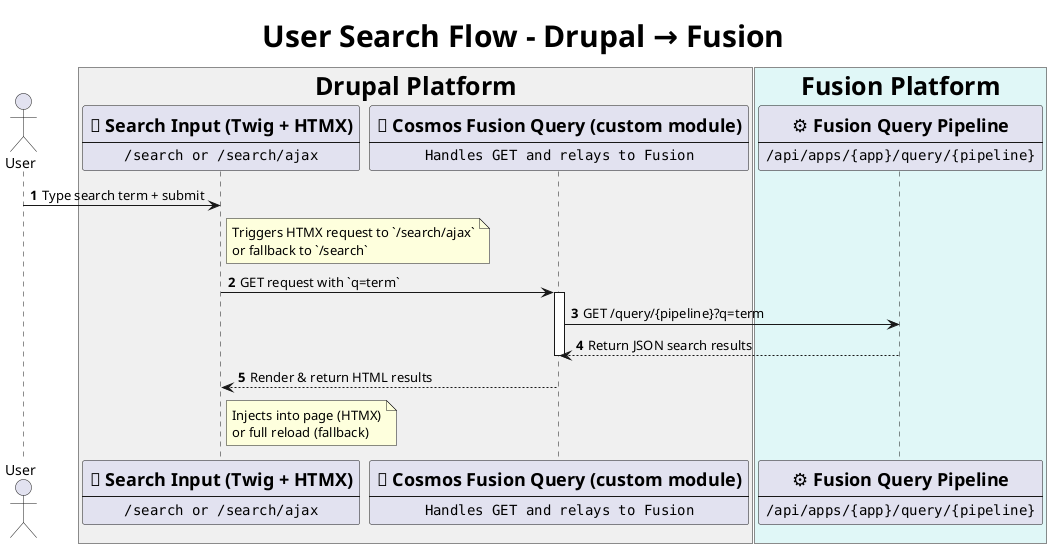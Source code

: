 @startuml

/' 
@id: SRCH-001
@file: SRCH-001--user-search-flow.puml
@title: User Search Flow – Drupal → Fusion
@type: sequence
@description: Basic user search triggered via HTMX (or fallback), handled by `cosmos_fusion_query` (a custom Drupal module) calling Fusion Query Pipeline.

📘 Scenario:
1. User enters a search term into a form rendered by a Drupal Twig template using HTMX.
2. The form sends a GET request to `/search/ajax` (HTMX) or `/search` (fallback).
3. The Drupal `CosmosFusionQuery` (custom module) controller forwards the query to Fusion’s Query Pipeline.
4. Fusion responds with JSON results.
5. Drupal renders the HTML response.
6. HTMX injects it dynamically or fallback reloads the page.

✅ Requirements:
• Actor for User.
• Search form lives in Drupal frontend (Twig).
• Use `CosmosFusionQuery` as the module handling search routes (custom).
• Show `/search/ajax` vs fallback flow.
• Show GET to Fusion query endpoint.
'/

<style>
  title {
    FontSize 30
  }
  box {
    FontSize 25
    .drupalPlatform {
      BackgroundColor #F0F0F0
    }
    .fusionPlatform {
      BackgroundColor #E0F7F7
    }
  }
</style>

title User Search Flow – Drupal → Fusion

autonumber

actor "User" as User

box "Drupal Platform" <<drupalPlatform>>
  participant SearchForm [
    =🔎 Search Input (Twig + HTMX)
    ----
    ""/search or /search/ajax""
  ]
  participant CosmosFusionQuery [
    =🔄 Cosmos Fusion Query (custom module)
    ----
    ""Handles GET and relays to Fusion""
  ]
end box

box "Fusion Platform" <<fusionPlatform>>
  participant FusionQueryAPI [
    =⚙️ Fusion Query Pipeline
    ----
    ""/api/apps/{app}/query/{pipeline}""
  ]
end box

User -> SearchForm: Type search term + submit
note right of SearchForm
  Triggers HTMX request to `/search/ajax`
  or fallback to `/search`
end note

SearchForm -> CosmosFusionQuery: GET request with `q=term`

activate CosmosFusionQuery
CosmosFusionQuery -> FusionQueryAPI: GET /query/{pipeline}?q=term
FusionQueryAPI --> CosmosFusionQuery: Return JSON search results
deactivate CosmosFusionQuery

CosmosFusionQuery --> SearchForm: Render & return HTML results
note right of SearchForm
  Injects into page (HTMX)
  or full reload (fallback)
end note

@enduml
